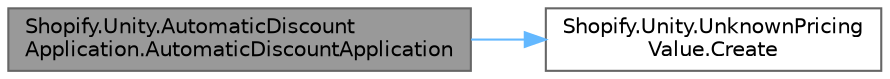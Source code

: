 digraph "Shopify.Unity.AutomaticDiscountApplication.AutomaticDiscountApplication"
{
 // LATEX_PDF_SIZE
  bgcolor="transparent";
  edge [fontname=Helvetica,fontsize=10,labelfontname=Helvetica,labelfontsize=10];
  node [fontname=Helvetica,fontsize=10,shape=box,height=0.2,width=0.4];
  rankdir="LR";
  Node1 [id="Node000001",label="Shopify.Unity.AutomaticDiscount\lApplication.AutomaticDiscountApplication",height=0.2,width=0.4,color="gray40", fillcolor="grey60", style="filled", fontcolor="black",tooltip="Accepts deserialized json data.  Will further parse passed in data."];
  Node1 -> Node2 [id="edge1_Node000001_Node000002",color="steelblue1",style="solid",tooltip=" "];
  Node2 [id="Node000002",label="Shopify.Unity.UnknownPricing\lValue.Create",height=0.2,width=0.4,color="grey40", fillcolor="white", style="filled",URL="$class_shopify_1_1_unity_1_1_unknown_pricing_value.html#abd41f033d0165112f8d3b820024a4a7f",tooltip="Instantiate objects implementing PricingValue. Possible types are: MoneyV2 PricingPercentageValue"];
}
